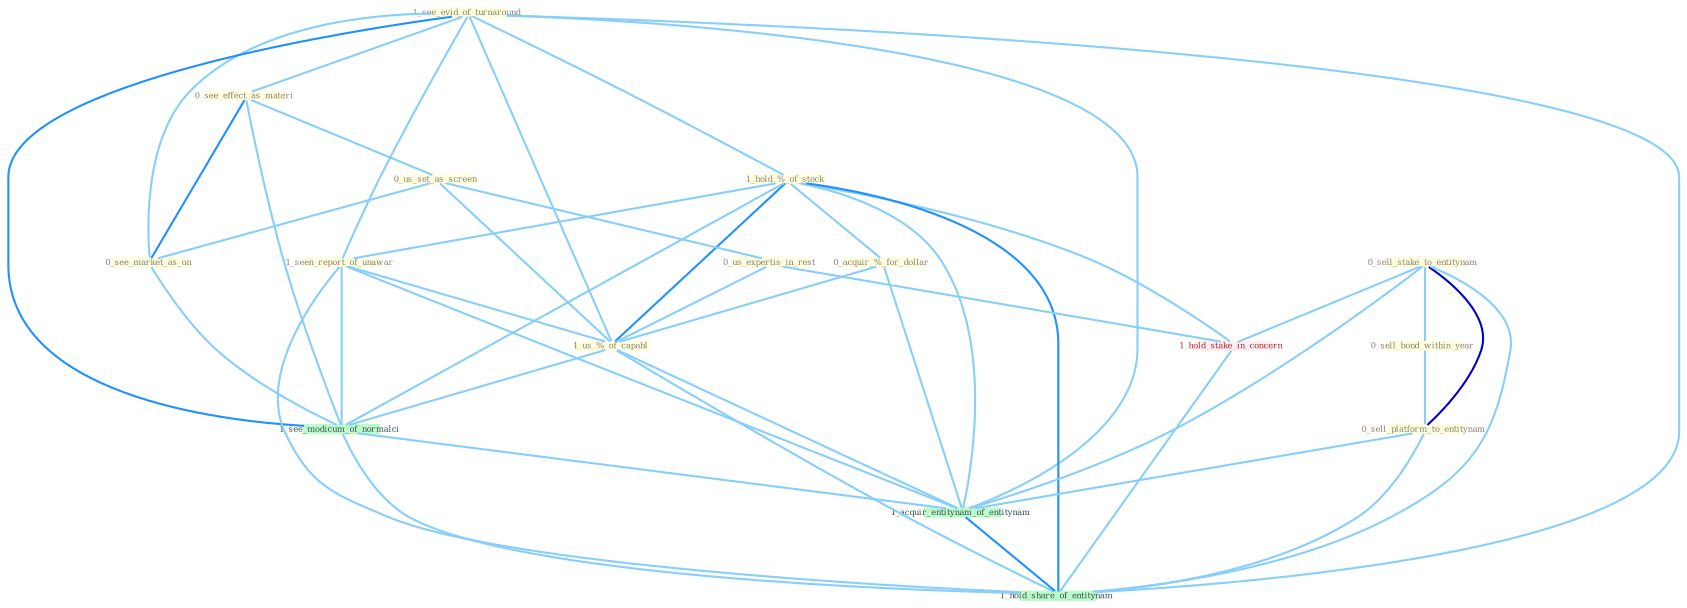 Graph G{ 
    node
    [shape=polygon,style=filled,width=.5,height=.06,color="#BDFCC9",fixedsize=true,fontsize=4,
    fontcolor="#2f4f4f"];
    {node
    [color="#ffffe0", fontcolor="#8b7d6b"] "1_see_evid_of_turnaround " "0_see_effect_as_materi " "1_hold_%_of_stock " "1_seen_report_of_unawar " "0_sell_stake_to_entitynam " "0_sell_bond_within_year " "0_acquir_%_for_dollar " "0_us_set_as_screen " "0_see_market_as_on " "0_us_expertis_in_rest " "0_sell_platform_to_entitynam " "1_us_%_of_capabl "}
{node [color="#fff0f5", fontcolor="#b22222"] "1_hold_stake_in_concern "}
edge [color="#B0E2FF"];

	"1_see_evid_of_turnaround " -- "0_see_effect_as_materi " [w="1", color="#87cefa" ];
	"1_see_evid_of_turnaround " -- "1_hold_%_of_stock " [w="1", color="#87cefa" ];
	"1_see_evid_of_turnaround " -- "1_seen_report_of_unawar " [w="1", color="#87cefa" ];
	"1_see_evid_of_turnaround " -- "0_see_market_as_on " [w="1", color="#87cefa" ];
	"1_see_evid_of_turnaround " -- "1_us_%_of_capabl " [w="1", color="#87cefa" ];
	"1_see_evid_of_turnaround " -- "1_see_modicum_of_normalci " [w="2", color="#1e90ff" , len=0.8];
	"1_see_evid_of_turnaround " -- "1_acquir_entitynam_of_entitynam " [w="1", color="#87cefa" ];
	"1_see_evid_of_turnaround " -- "1_hold_share_of_entitynam " [w="1", color="#87cefa" ];
	"0_see_effect_as_materi " -- "0_us_set_as_screen " [w="1", color="#87cefa" ];
	"0_see_effect_as_materi " -- "0_see_market_as_on " [w="2", color="#1e90ff" , len=0.8];
	"0_see_effect_as_materi " -- "1_see_modicum_of_normalci " [w="1", color="#87cefa" ];
	"1_hold_%_of_stock " -- "1_seen_report_of_unawar " [w="1", color="#87cefa" ];
	"1_hold_%_of_stock " -- "0_acquir_%_for_dollar " [w="1", color="#87cefa" ];
	"1_hold_%_of_stock " -- "1_us_%_of_capabl " [w="2", color="#1e90ff" , len=0.8];
	"1_hold_%_of_stock " -- "1_hold_stake_in_concern " [w="1", color="#87cefa" ];
	"1_hold_%_of_stock " -- "1_see_modicum_of_normalci " [w="1", color="#87cefa" ];
	"1_hold_%_of_stock " -- "1_acquir_entitynam_of_entitynam " [w="1", color="#87cefa" ];
	"1_hold_%_of_stock " -- "1_hold_share_of_entitynam " [w="2", color="#1e90ff" , len=0.8];
	"1_seen_report_of_unawar " -- "1_us_%_of_capabl " [w="1", color="#87cefa" ];
	"1_seen_report_of_unawar " -- "1_see_modicum_of_normalci " [w="1", color="#87cefa" ];
	"1_seen_report_of_unawar " -- "1_acquir_entitynam_of_entitynam " [w="1", color="#87cefa" ];
	"1_seen_report_of_unawar " -- "1_hold_share_of_entitynam " [w="1", color="#87cefa" ];
	"0_sell_stake_to_entitynam " -- "0_sell_bond_within_year " [w="1", color="#87cefa" ];
	"0_sell_stake_to_entitynam " -- "0_sell_platform_to_entitynam " [w="3", color="#0000cd" , len=0.6];
	"0_sell_stake_to_entitynam " -- "1_hold_stake_in_concern " [w="1", color="#87cefa" ];
	"0_sell_stake_to_entitynam " -- "1_acquir_entitynam_of_entitynam " [w="1", color="#87cefa" ];
	"0_sell_stake_to_entitynam " -- "1_hold_share_of_entitynam " [w="1", color="#87cefa" ];
	"0_sell_bond_within_year " -- "0_sell_platform_to_entitynam " [w="1", color="#87cefa" ];
	"0_acquir_%_for_dollar " -- "1_us_%_of_capabl " [w="1", color="#87cefa" ];
	"0_acquir_%_for_dollar " -- "1_acquir_entitynam_of_entitynam " [w="1", color="#87cefa" ];
	"0_us_set_as_screen " -- "0_see_market_as_on " [w="1", color="#87cefa" ];
	"0_us_set_as_screen " -- "0_us_expertis_in_rest " [w="1", color="#87cefa" ];
	"0_us_set_as_screen " -- "1_us_%_of_capabl " [w="1", color="#87cefa" ];
	"0_see_market_as_on " -- "1_see_modicum_of_normalci " [w="1", color="#87cefa" ];
	"0_us_expertis_in_rest " -- "1_us_%_of_capabl " [w="1", color="#87cefa" ];
	"0_us_expertis_in_rest " -- "1_hold_stake_in_concern " [w="1", color="#87cefa" ];
	"0_sell_platform_to_entitynam " -- "1_acquir_entitynam_of_entitynam " [w="1", color="#87cefa" ];
	"0_sell_platform_to_entitynam " -- "1_hold_share_of_entitynam " [w="1", color="#87cefa" ];
	"1_us_%_of_capabl " -- "1_see_modicum_of_normalci " [w="1", color="#87cefa" ];
	"1_us_%_of_capabl " -- "1_acquir_entitynam_of_entitynam " [w="1", color="#87cefa" ];
	"1_us_%_of_capabl " -- "1_hold_share_of_entitynam " [w="1", color="#87cefa" ];
	"1_hold_stake_in_concern " -- "1_hold_share_of_entitynam " [w="1", color="#87cefa" ];
	"1_see_modicum_of_normalci " -- "1_acquir_entitynam_of_entitynam " [w="1", color="#87cefa" ];
	"1_see_modicum_of_normalci " -- "1_hold_share_of_entitynam " [w="1", color="#87cefa" ];
	"1_acquir_entitynam_of_entitynam " -- "1_hold_share_of_entitynam " [w="2", color="#1e90ff" , len=0.8];
}